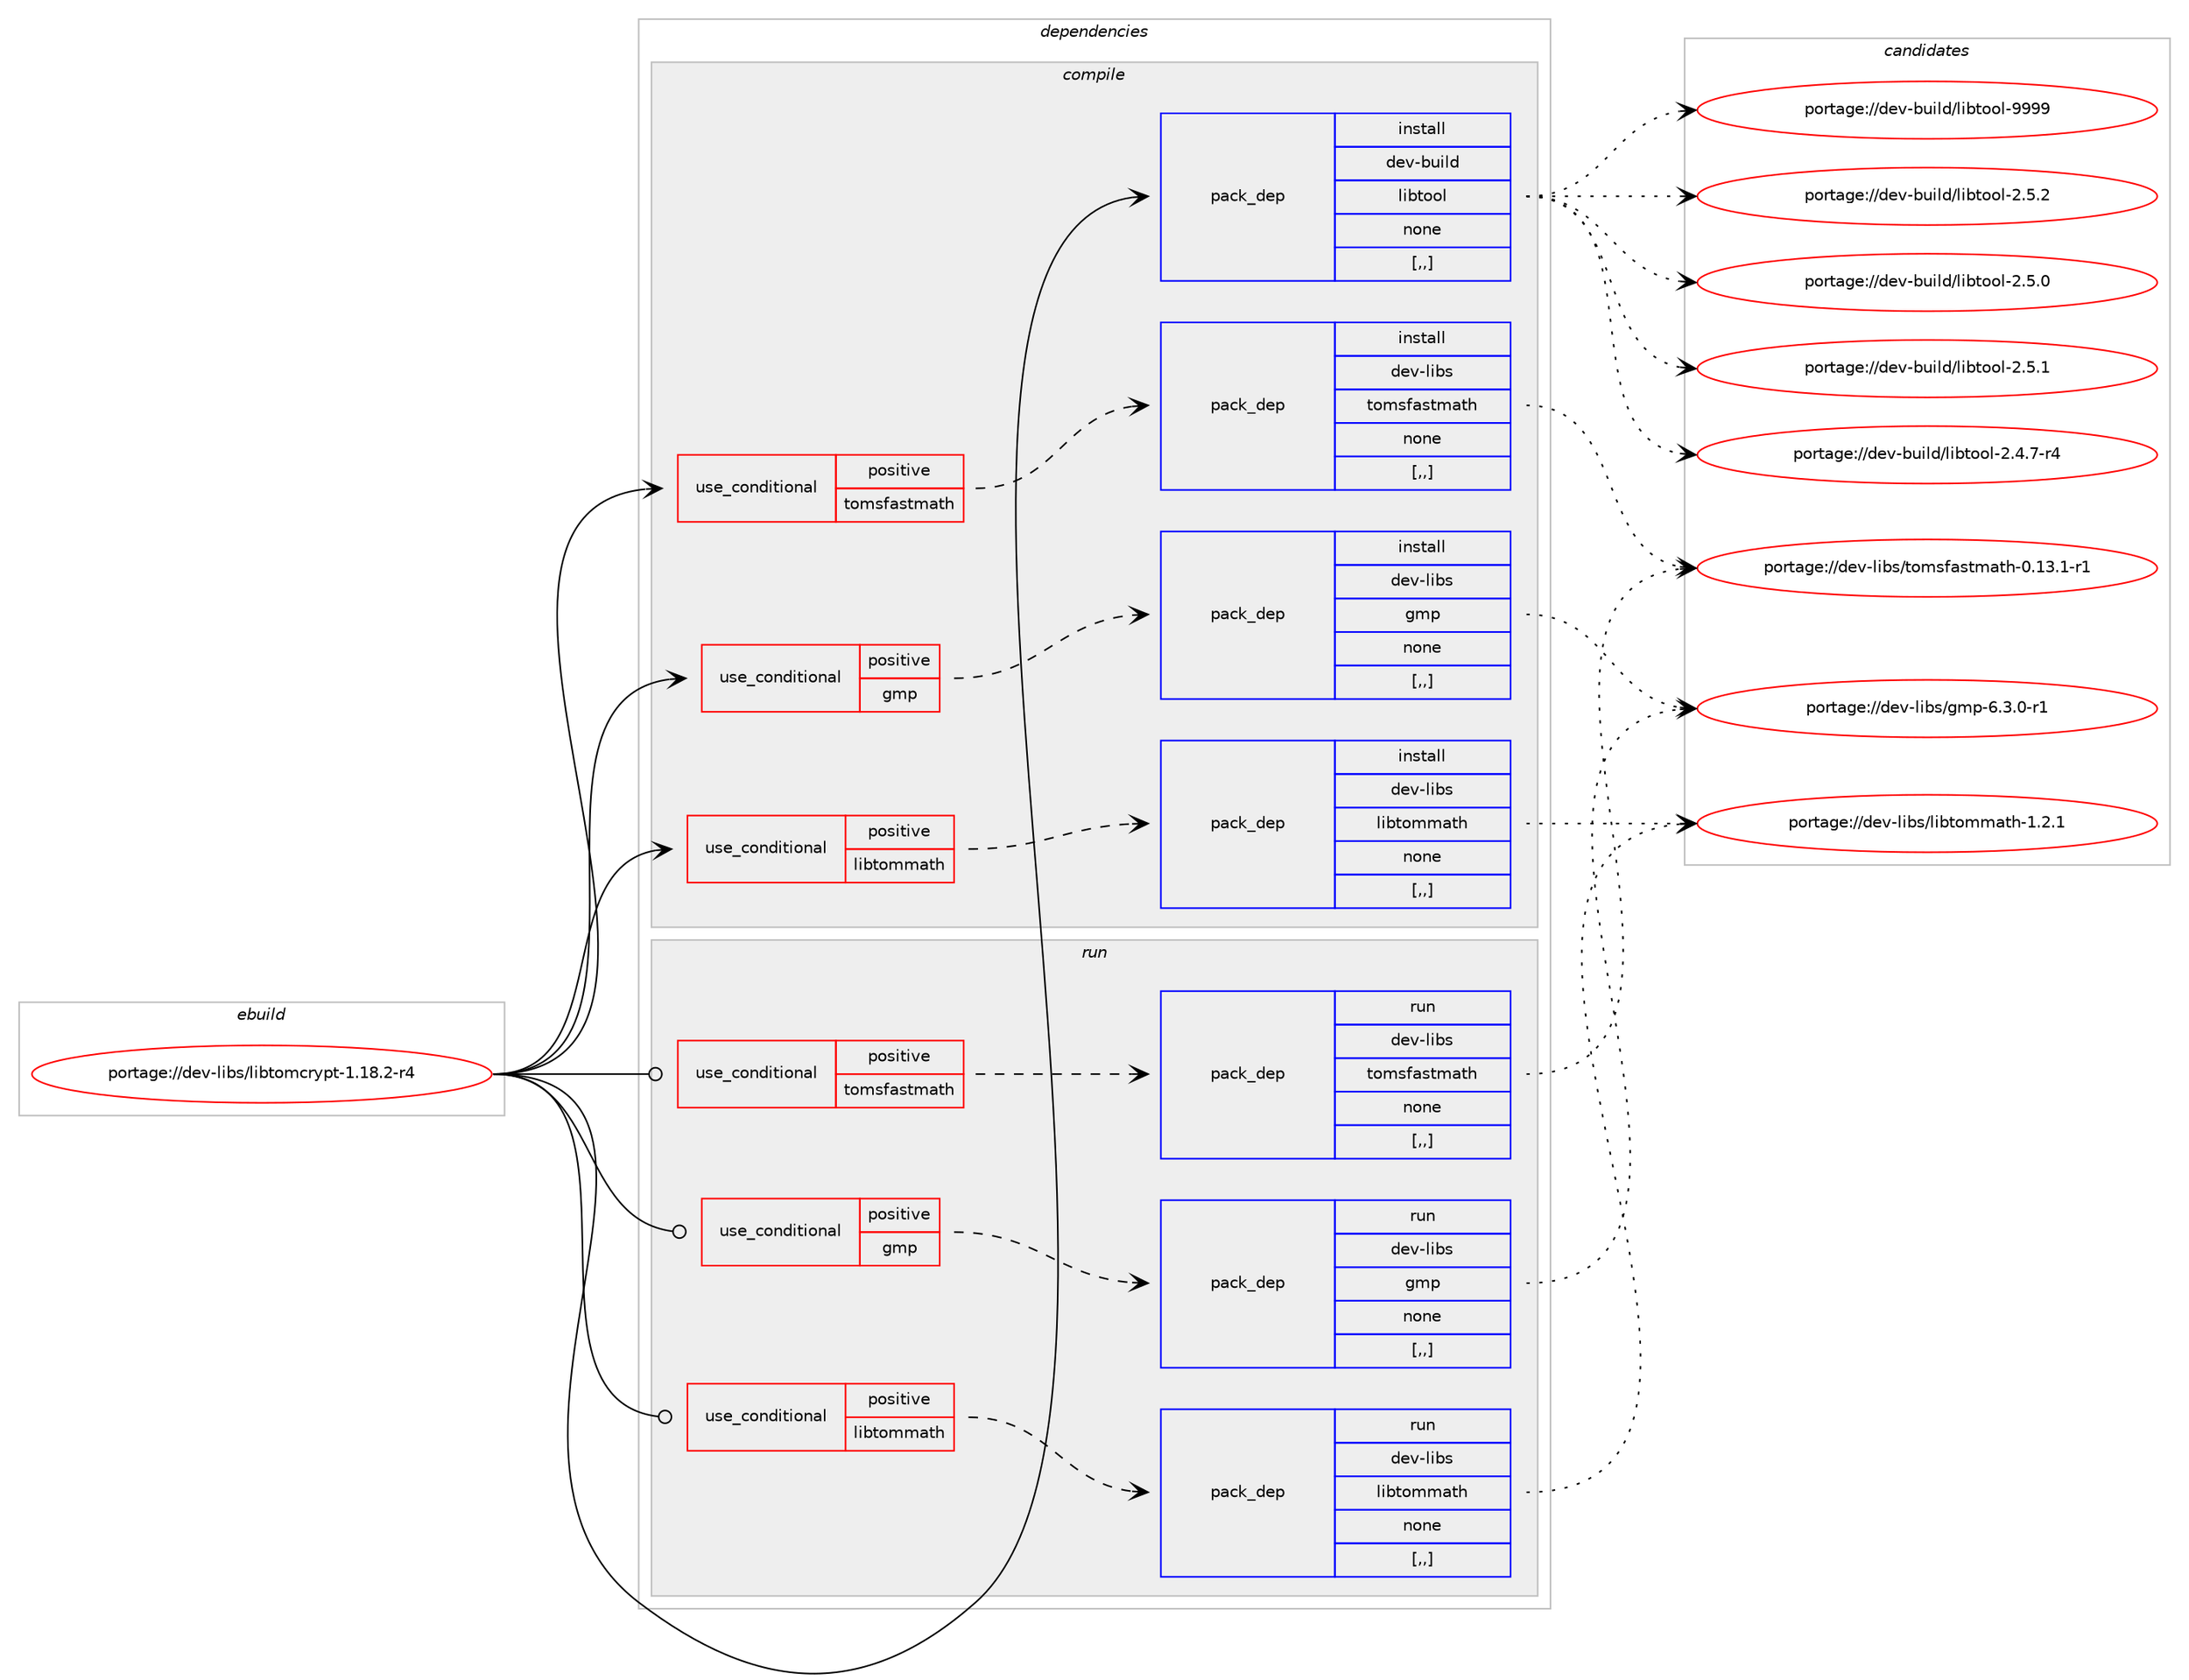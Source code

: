 digraph prolog {

# *************
# Graph options
# *************

newrank=true;
concentrate=true;
compound=true;
graph [rankdir=LR,fontname=Helvetica,fontsize=10,ranksep=1.5];#, ranksep=2.5, nodesep=0.2];
edge  [arrowhead=vee];
node  [fontname=Helvetica,fontsize=10];

# **********
# The ebuild
# **********

subgraph cluster_leftcol {
color=gray;
label=<<i>ebuild</i>>;
id [label="portage://dev-libs/libtomcrypt-1.18.2-r4", color=red, width=4, href="../dev-libs/libtomcrypt-1.18.2-r4.svg"];
}

# ****************
# The dependencies
# ****************

subgraph cluster_midcol {
color=gray;
label=<<i>dependencies</i>>;
subgraph cluster_compile {
fillcolor="#eeeeee";
style=filled;
label=<<i>compile</i>>;
subgraph cond157472 {
dependency605724 [label=<<TABLE BORDER="0" CELLBORDER="1" CELLSPACING="0" CELLPADDING="4"><TR><TD ROWSPAN="3" CELLPADDING="10">use_conditional</TD></TR><TR><TD>positive</TD></TR><TR><TD>gmp</TD></TR></TABLE>>, shape=none, color=red];
subgraph pack443486 {
dependency605725 [label=<<TABLE BORDER="0" CELLBORDER="1" CELLSPACING="0" CELLPADDING="4" WIDTH="220"><TR><TD ROWSPAN="6" CELLPADDING="30">pack_dep</TD></TR><TR><TD WIDTH="110">install</TD></TR><TR><TD>dev-libs</TD></TR><TR><TD>gmp</TD></TR><TR><TD>none</TD></TR><TR><TD>[,,]</TD></TR></TABLE>>, shape=none, color=blue];
}
dependency605724:e -> dependency605725:w [weight=20,style="dashed",arrowhead="vee"];
}
id:e -> dependency605724:w [weight=20,style="solid",arrowhead="vee"];
subgraph cond157473 {
dependency605726 [label=<<TABLE BORDER="0" CELLBORDER="1" CELLSPACING="0" CELLPADDING="4"><TR><TD ROWSPAN="3" CELLPADDING="10">use_conditional</TD></TR><TR><TD>positive</TD></TR><TR><TD>libtommath</TD></TR></TABLE>>, shape=none, color=red];
subgraph pack443487 {
dependency605727 [label=<<TABLE BORDER="0" CELLBORDER="1" CELLSPACING="0" CELLPADDING="4" WIDTH="220"><TR><TD ROWSPAN="6" CELLPADDING="30">pack_dep</TD></TR><TR><TD WIDTH="110">install</TD></TR><TR><TD>dev-libs</TD></TR><TR><TD>libtommath</TD></TR><TR><TD>none</TD></TR><TR><TD>[,,]</TD></TR></TABLE>>, shape=none, color=blue];
}
dependency605726:e -> dependency605727:w [weight=20,style="dashed",arrowhead="vee"];
}
id:e -> dependency605726:w [weight=20,style="solid",arrowhead="vee"];
subgraph cond157474 {
dependency605728 [label=<<TABLE BORDER="0" CELLBORDER="1" CELLSPACING="0" CELLPADDING="4"><TR><TD ROWSPAN="3" CELLPADDING="10">use_conditional</TD></TR><TR><TD>positive</TD></TR><TR><TD>tomsfastmath</TD></TR></TABLE>>, shape=none, color=red];
subgraph pack443488 {
dependency605729 [label=<<TABLE BORDER="0" CELLBORDER="1" CELLSPACING="0" CELLPADDING="4" WIDTH="220"><TR><TD ROWSPAN="6" CELLPADDING="30">pack_dep</TD></TR><TR><TD WIDTH="110">install</TD></TR><TR><TD>dev-libs</TD></TR><TR><TD>tomsfastmath</TD></TR><TR><TD>none</TD></TR><TR><TD>[,,]</TD></TR></TABLE>>, shape=none, color=blue];
}
dependency605728:e -> dependency605729:w [weight=20,style="dashed",arrowhead="vee"];
}
id:e -> dependency605728:w [weight=20,style="solid",arrowhead="vee"];
subgraph pack443489 {
dependency605730 [label=<<TABLE BORDER="0" CELLBORDER="1" CELLSPACING="0" CELLPADDING="4" WIDTH="220"><TR><TD ROWSPAN="6" CELLPADDING="30">pack_dep</TD></TR><TR><TD WIDTH="110">install</TD></TR><TR><TD>dev-build</TD></TR><TR><TD>libtool</TD></TR><TR><TD>none</TD></TR><TR><TD>[,,]</TD></TR></TABLE>>, shape=none, color=blue];
}
id:e -> dependency605730:w [weight=20,style="solid",arrowhead="vee"];
}
subgraph cluster_compileandrun {
fillcolor="#eeeeee";
style=filled;
label=<<i>compile and run</i>>;
}
subgraph cluster_run {
fillcolor="#eeeeee";
style=filled;
label=<<i>run</i>>;
subgraph cond157475 {
dependency605731 [label=<<TABLE BORDER="0" CELLBORDER="1" CELLSPACING="0" CELLPADDING="4"><TR><TD ROWSPAN="3" CELLPADDING="10">use_conditional</TD></TR><TR><TD>positive</TD></TR><TR><TD>gmp</TD></TR></TABLE>>, shape=none, color=red];
subgraph pack443490 {
dependency605732 [label=<<TABLE BORDER="0" CELLBORDER="1" CELLSPACING="0" CELLPADDING="4" WIDTH="220"><TR><TD ROWSPAN="6" CELLPADDING="30">pack_dep</TD></TR><TR><TD WIDTH="110">run</TD></TR><TR><TD>dev-libs</TD></TR><TR><TD>gmp</TD></TR><TR><TD>none</TD></TR><TR><TD>[,,]</TD></TR></TABLE>>, shape=none, color=blue];
}
dependency605731:e -> dependency605732:w [weight=20,style="dashed",arrowhead="vee"];
}
id:e -> dependency605731:w [weight=20,style="solid",arrowhead="odot"];
subgraph cond157476 {
dependency605733 [label=<<TABLE BORDER="0" CELLBORDER="1" CELLSPACING="0" CELLPADDING="4"><TR><TD ROWSPAN="3" CELLPADDING="10">use_conditional</TD></TR><TR><TD>positive</TD></TR><TR><TD>libtommath</TD></TR></TABLE>>, shape=none, color=red];
subgraph pack443491 {
dependency605734 [label=<<TABLE BORDER="0" CELLBORDER="1" CELLSPACING="0" CELLPADDING="4" WIDTH="220"><TR><TD ROWSPAN="6" CELLPADDING="30">pack_dep</TD></TR><TR><TD WIDTH="110">run</TD></TR><TR><TD>dev-libs</TD></TR><TR><TD>libtommath</TD></TR><TR><TD>none</TD></TR><TR><TD>[,,]</TD></TR></TABLE>>, shape=none, color=blue];
}
dependency605733:e -> dependency605734:w [weight=20,style="dashed",arrowhead="vee"];
}
id:e -> dependency605733:w [weight=20,style="solid",arrowhead="odot"];
subgraph cond157477 {
dependency605735 [label=<<TABLE BORDER="0" CELLBORDER="1" CELLSPACING="0" CELLPADDING="4"><TR><TD ROWSPAN="3" CELLPADDING="10">use_conditional</TD></TR><TR><TD>positive</TD></TR><TR><TD>tomsfastmath</TD></TR></TABLE>>, shape=none, color=red];
subgraph pack443492 {
dependency605736 [label=<<TABLE BORDER="0" CELLBORDER="1" CELLSPACING="0" CELLPADDING="4" WIDTH="220"><TR><TD ROWSPAN="6" CELLPADDING="30">pack_dep</TD></TR><TR><TD WIDTH="110">run</TD></TR><TR><TD>dev-libs</TD></TR><TR><TD>tomsfastmath</TD></TR><TR><TD>none</TD></TR><TR><TD>[,,]</TD></TR></TABLE>>, shape=none, color=blue];
}
dependency605735:e -> dependency605736:w [weight=20,style="dashed",arrowhead="vee"];
}
id:e -> dependency605735:w [weight=20,style="solid",arrowhead="odot"];
}
}

# **************
# The candidates
# **************

subgraph cluster_choices {
rank=same;
color=gray;
label=<<i>candidates</i>>;

subgraph choice443486 {
color=black;
nodesep=1;
choice1001011184510810598115471031091124554465146484511449 [label="portage://dev-libs/gmp-6.3.0-r1", color=red, width=4,href="../dev-libs/gmp-6.3.0-r1.svg"];
dependency605725:e -> choice1001011184510810598115471031091124554465146484511449:w [style=dotted,weight="100"];
}
subgraph choice443487 {
color=black;
nodesep=1;
choice1001011184510810598115471081059811611110910997116104454946504649 [label="portage://dev-libs/libtommath-1.2.1", color=red, width=4,href="../dev-libs/libtommath-1.2.1.svg"];
dependency605727:e -> choice1001011184510810598115471081059811611110910997116104454946504649:w [style=dotted,weight="100"];
}
subgraph choice443488 {
color=black;
nodesep=1;
choice1001011184510810598115471161111091151029711511610997116104454846495146494511449 [label="portage://dev-libs/tomsfastmath-0.13.1-r1", color=red, width=4,href="../dev-libs/tomsfastmath-0.13.1-r1.svg"];
dependency605729:e -> choice1001011184510810598115471161111091151029711511610997116104454846495146494511449:w [style=dotted,weight="100"];
}
subgraph choice443489 {
color=black;
nodesep=1;
choice100101118459811710510810047108105981161111111084557575757 [label="portage://dev-build/libtool-9999", color=red, width=4,href="../dev-build/libtool-9999.svg"];
choice10010111845981171051081004710810598116111111108455046534650 [label="portage://dev-build/libtool-2.5.2", color=red, width=4,href="../dev-build/libtool-2.5.2.svg"];
choice10010111845981171051081004710810598116111111108455046534649 [label="portage://dev-build/libtool-2.5.1", color=red, width=4,href="../dev-build/libtool-2.5.1.svg"];
choice10010111845981171051081004710810598116111111108455046534648 [label="portage://dev-build/libtool-2.5.0", color=red, width=4,href="../dev-build/libtool-2.5.0.svg"];
choice100101118459811710510810047108105981161111111084550465246554511452 [label="portage://dev-build/libtool-2.4.7-r4", color=red, width=4,href="../dev-build/libtool-2.4.7-r4.svg"];
dependency605730:e -> choice100101118459811710510810047108105981161111111084557575757:w [style=dotted,weight="100"];
dependency605730:e -> choice10010111845981171051081004710810598116111111108455046534650:w [style=dotted,weight="100"];
dependency605730:e -> choice10010111845981171051081004710810598116111111108455046534649:w [style=dotted,weight="100"];
dependency605730:e -> choice10010111845981171051081004710810598116111111108455046534648:w [style=dotted,weight="100"];
dependency605730:e -> choice100101118459811710510810047108105981161111111084550465246554511452:w [style=dotted,weight="100"];
}
subgraph choice443490 {
color=black;
nodesep=1;
choice1001011184510810598115471031091124554465146484511449 [label="portage://dev-libs/gmp-6.3.0-r1", color=red, width=4,href="../dev-libs/gmp-6.3.0-r1.svg"];
dependency605732:e -> choice1001011184510810598115471031091124554465146484511449:w [style=dotted,weight="100"];
}
subgraph choice443491 {
color=black;
nodesep=1;
choice1001011184510810598115471081059811611110910997116104454946504649 [label="portage://dev-libs/libtommath-1.2.1", color=red, width=4,href="../dev-libs/libtommath-1.2.1.svg"];
dependency605734:e -> choice1001011184510810598115471081059811611110910997116104454946504649:w [style=dotted,weight="100"];
}
subgraph choice443492 {
color=black;
nodesep=1;
choice1001011184510810598115471161111091151029711511610997116104454846495146494511449 [label="portage://dev-libs/tomsfastmath-0.13.1-r1", color=red, width=4,href="../dev-libs/tomsfastmath-0.13.1-r1.svg"];
dependency605736:e -> choice1001011184510810598115471161111091151029711511610997116104454846495146494511449:w [style=dotted,weight="100"];
}
}

}

